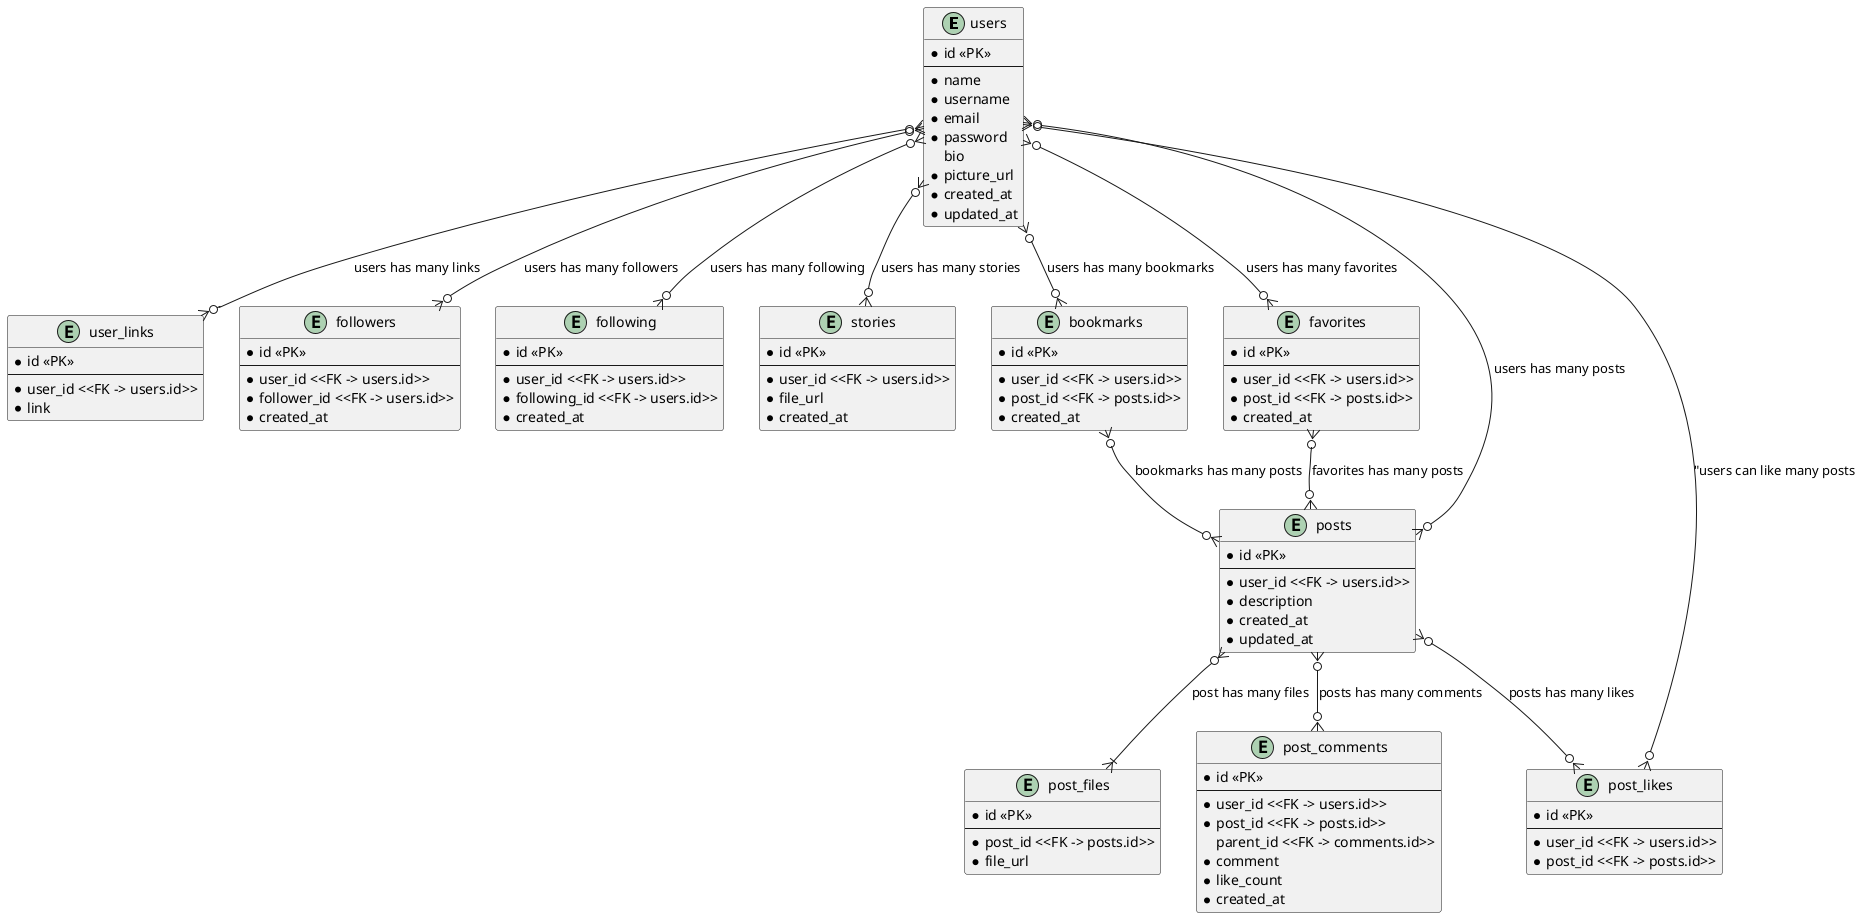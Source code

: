 @startuml
'https://plantuml.com/sequence-diagram

'Instagram Clone

entity users {
    * id <<PK>>
    --
    * name
    * username
    * email
    * password
    bio
    * picture_url
    * created_at
    * updated_at
}

entity user_links {
    * id <<PK>>
    --
    * user_id <<FK -> users.id>>
    * link
}

entity followers {
    * id <<PK>>
    --
    * user_id <<FK -> users.id>>
    * follower_id <<FK -> users.id>>
    * created_at
}

entity following {
    * id <<PK>>
    --
    * user_id <<FK -> users.id>>
    * following_id <<FK -> users.id>>
    * created_at
}

entity stories {
    * id <<PK>>
    --
    * user_id <<FK -> users.id>>
    * file_url
    * created_at
}

entity bookmarks {
    * id <<PK>>
    --
    * user_id <<FK -> users.id>>
    * post_id <<FK -> posts.id>>
    * created_at
}

entity favorites {
    * id <<PK>>
    --
    * user_id <<FK -> users.id>>
    * post_id <<FK -> posts.id>>
    * created_at
}

entity posts {
    * id <<PK>>
    --
    * user_id <<FK -> users.id>>
    * description
    * created_at
    * updated_at
}

entity post_files {
    * id <<PK>>
    --
    * post_id <<FK -> posts.id>>
    * file_url
}

entity post_comments {
    * id <<PK>>
    --
    * user_id <<FK -> users.id>>
    * post_id <<FK -> posts.id>>
    parent_id <<FK -> comments.id>>
    * comment
    * like_count
    * created_at
}

entity post_likes {
    * id <<PK>>
    --
    * user_id <<FK -> users.id>>
    * post_id <<FK -> posts.id>>
}

'What is the relationship between the entities?
users }o--o{ followers : users has many followers
users }o--o{ user_links : users has many links
users }o--o{ following : users has many following
users }o--o{ stories : users has many stories
users }o--o{ bookmarks : users has many bookmarks
users }o--o{ favorites : users has many favorites
users }o--o{ posts : users has many posts
favorites }o--o{ posts : favorites has many posts
bookmarks }o--o{ posts : "bookmarks has many posts"
posts }o--|{ post_files : post has many files
users }o--o{ post_likes : ""users can like many posts"
posts }o--o{ post_comments : posts has many comments
posts }o--o{ post_likes : posts has many likes


@enduml